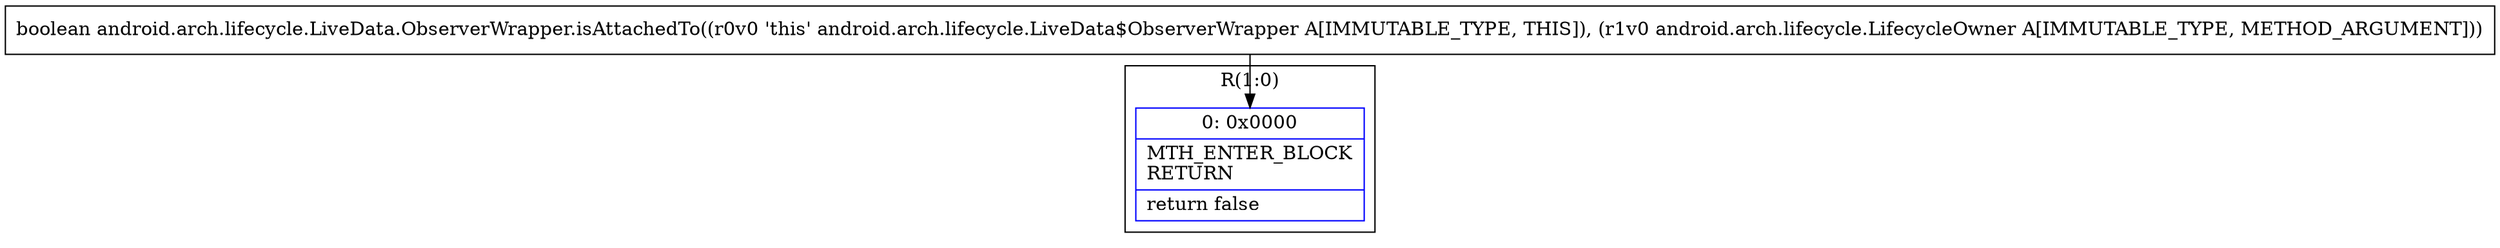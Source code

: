 digraph "CFG forandroid.arch.lifecycle.LiveData.ObserverWrapper.isAttachedTo(Landroid\/arch\/lifecycle\/LifecycleOwner;)Z" {
subgraph cluster_Region_1742762882 {
label = "R(1:0)";
node [shape=record,color=blue];
Node_0 [shape=record,label="{0\:\ 0x0000|MTH_ENTER_BLOCK\lRETURN\l|return false\l}"];
}
MethodNode[shape=record,label="{boolean android.arch.lifecycle.LiveData.ObserverWrapper.isAttachedTo((r0v0 'this' android.arch.lifecycle.LiveData$ObserverWrapper A[IMMUTABLE_TYPE, THIS]), (r1v0 android.arch.lifecycle.LifecycleOwner A[IMMUTABLE_TYPE, METHOD_ARGUMENT])) }"];
MethodNode -> Node_0;
}


